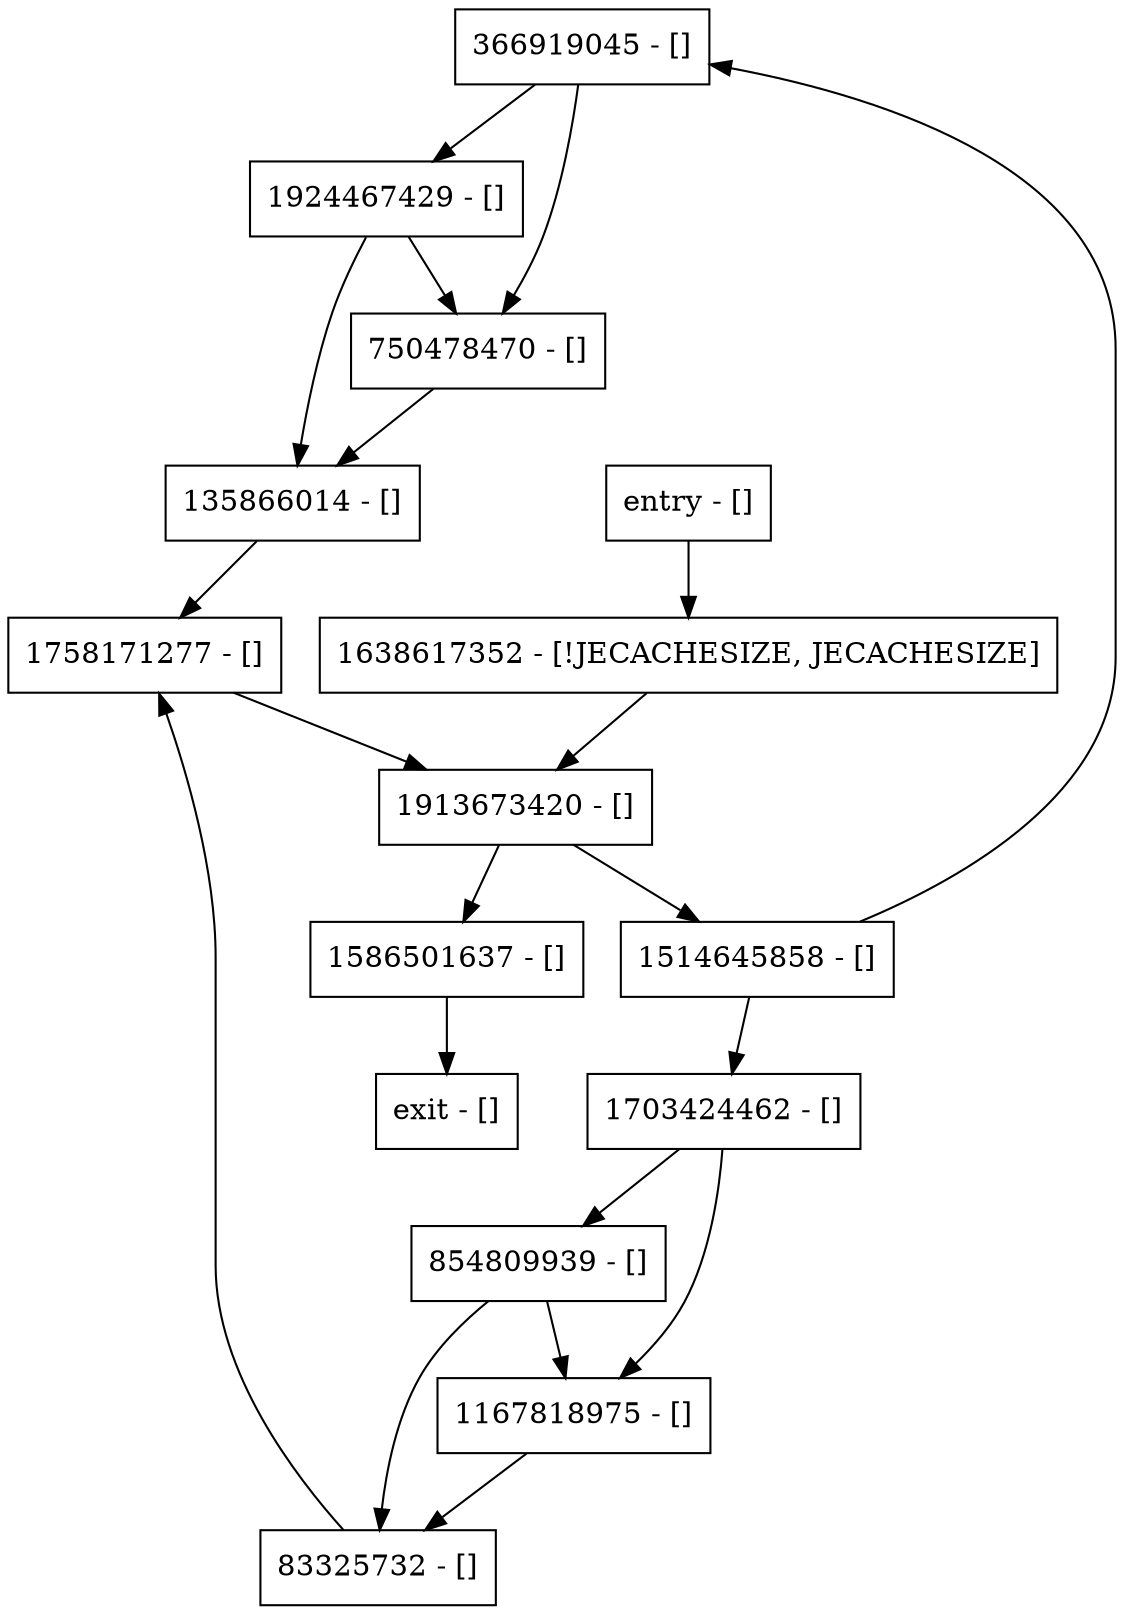 digraph packLnMemIds {
node [shape=record];
366919045 [label="366919045 - []"];
1167818975 [label="1167818975 - []"];
1924467429 [label="1924467429 - []"];
1758171277 [label="1758171277 - []"];
1913673420 [label="1913673420 - []"];
1703424462 [label="1703424462 - []"];
135866014 [label="135866014 - []"];
750478470 [label="750478470 - []"];
entry [label="entry - []"];
exit [label="exit - []"];
1638617352 [label="1638617352 - [!JECACHESIZE, JECACHESIZE]"];
1514645858 [label="1514645858 - []"];
83325732 [label="83325732 - []"];
854809939 [label="854809939 - []"];
1586501637 [label="1586501637 - []"];
entry;
exit;
366919045 -> 750478470;
366919045 -> 1924467429;
1167818975 -> 83325732;
1924467429 -> 750478470;
1924467429 -> 135866014;
1758171277 -> 1913673420;
1913673420 -> 1514645858;
1913673420 -> 1586501637;
1703424462 -> 1167818975;
1703424462 -> 854809939;
135866014 -> 1758171277;
750478470 -> 135866014;
entry -> 1638617352;
1638617352 -> 1913673420;
1514645858 -> 366919045;
1514645858 -> 1703424462;
83325732 -> 1758171277;
854809939 -> 1167818975;
854809939 -> 83325732;
1586501637 -> exit;
}
